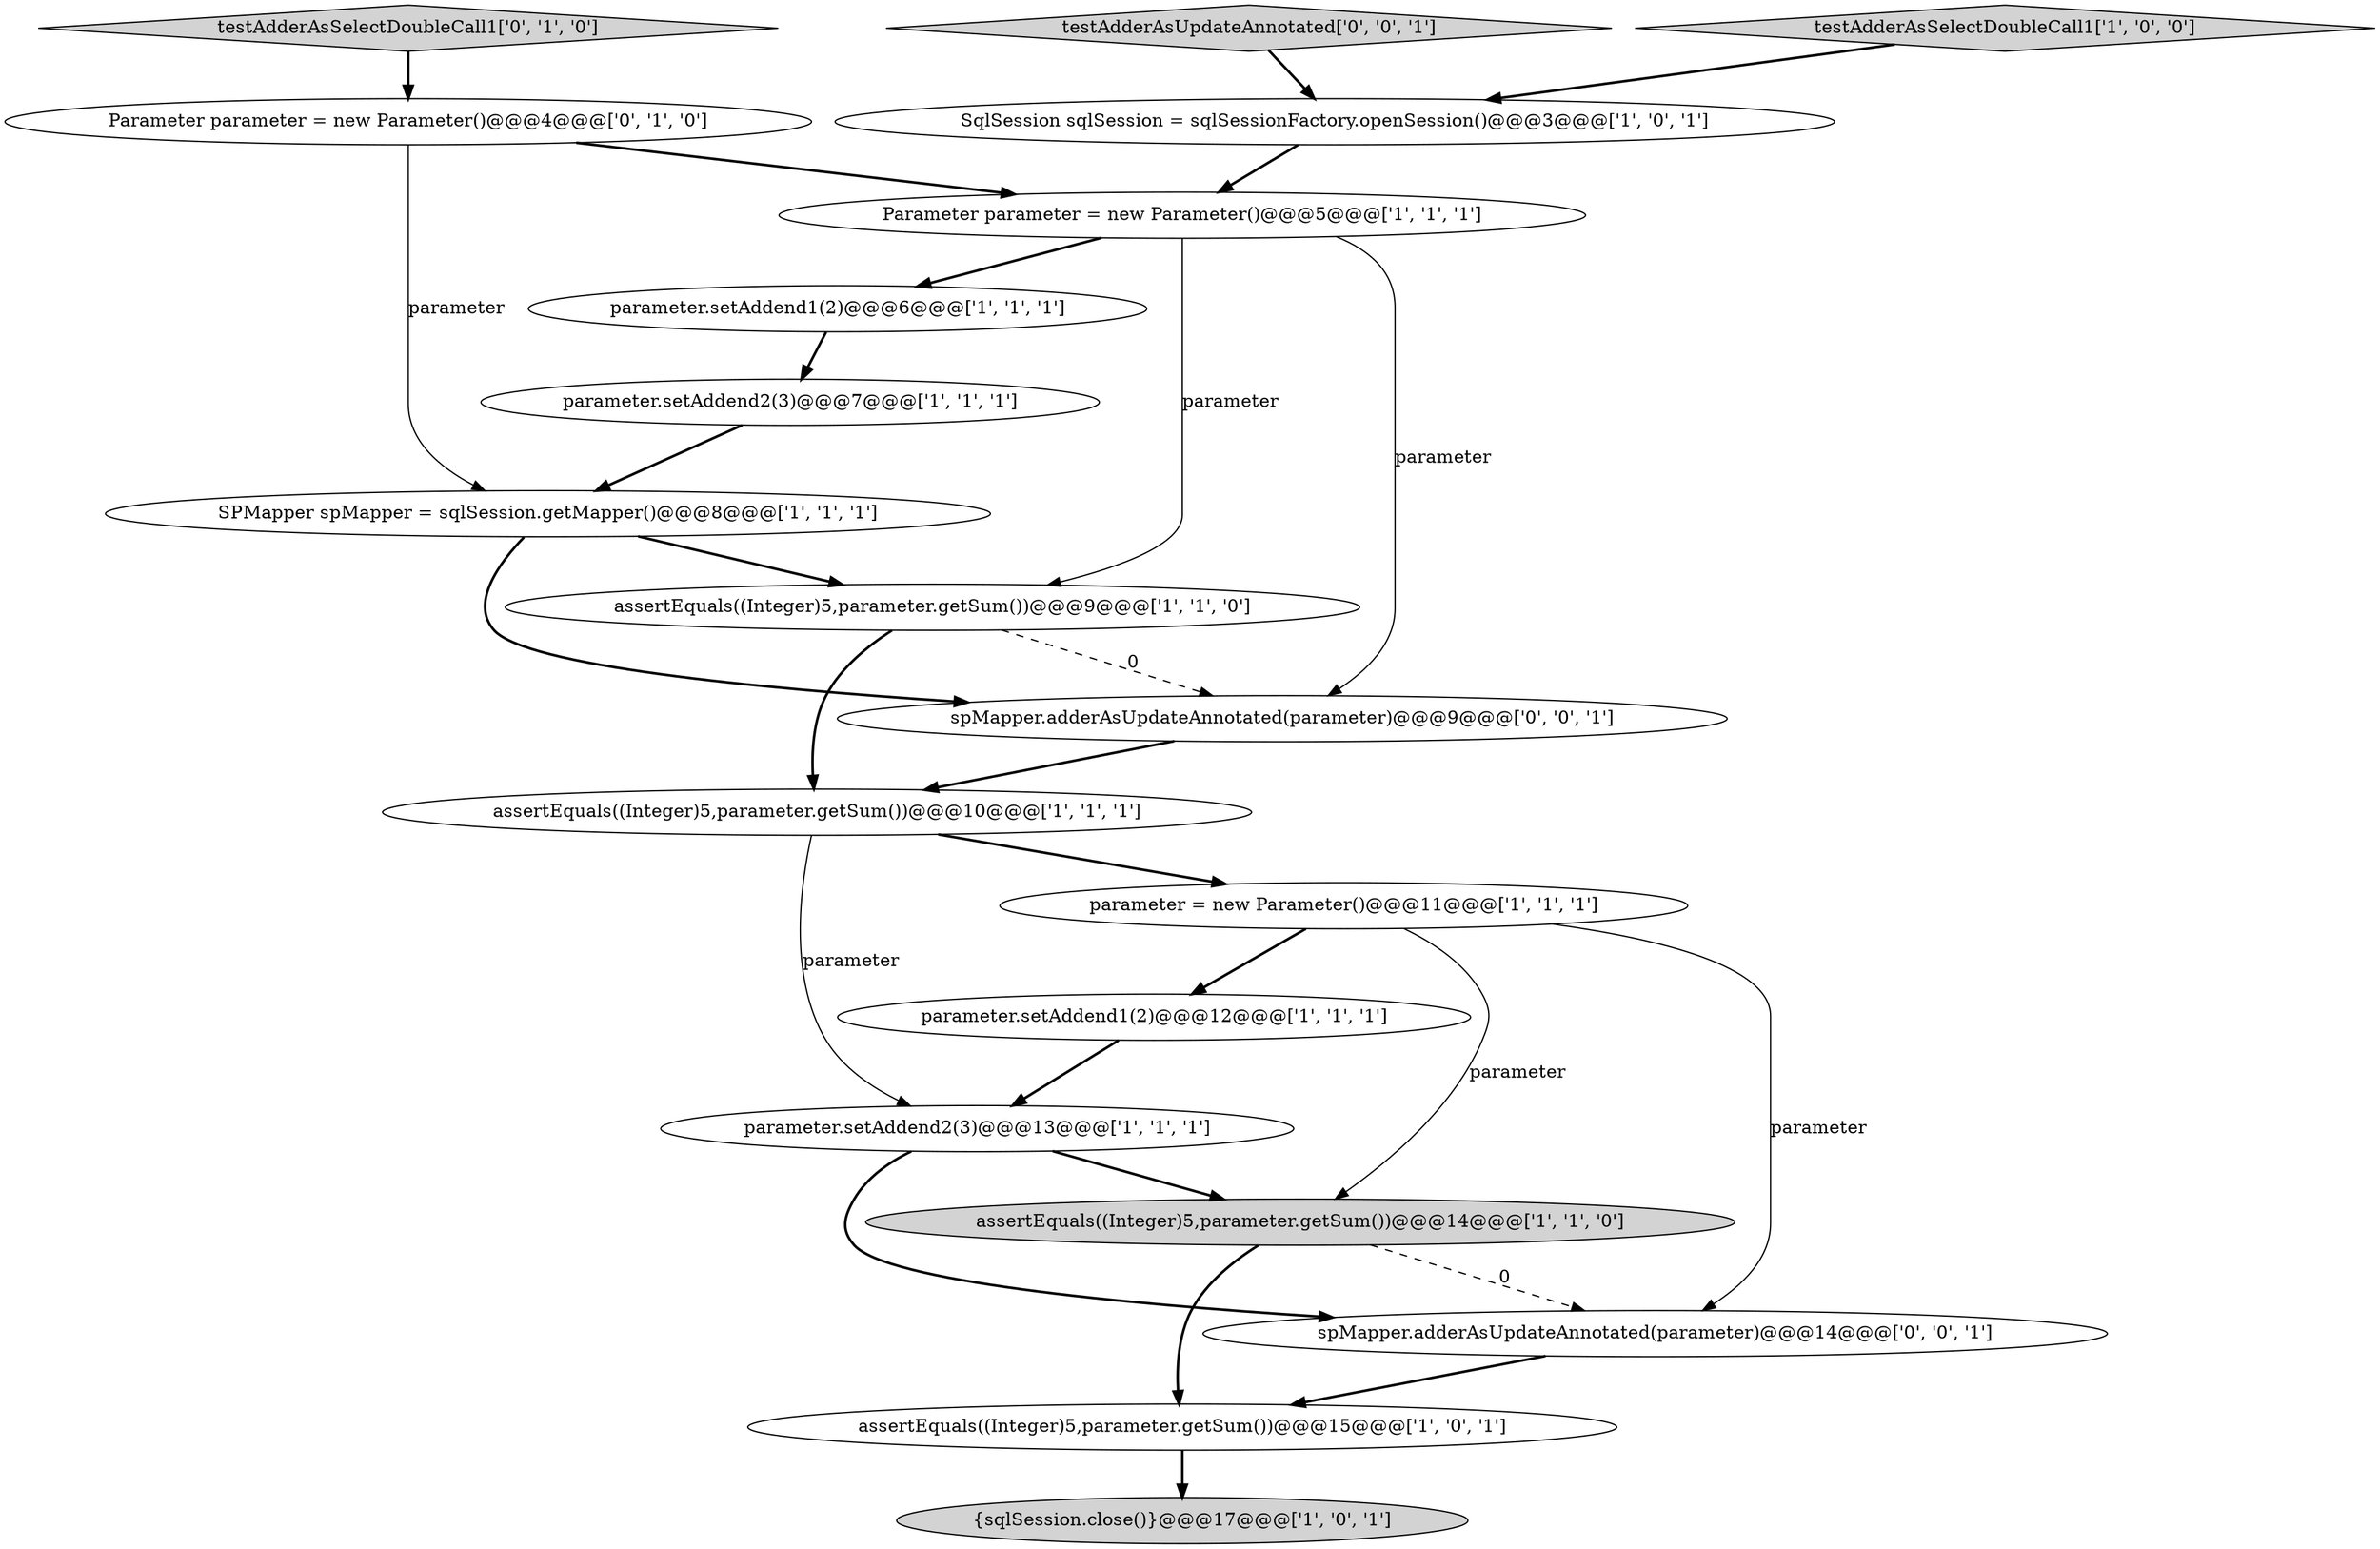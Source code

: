 digraph {
15 [style = filled, label = "testAdderAsSelectDoubleCall1['0', '1', '0']", fillcolor = lightgray, shape = diamond image = "AAA0AAABBB2BBB"];
0 [style = filled, label = "SPMapper spMapper = sqlSession.getMapper()@@@8@@@['1', '1', '1']", fillcolor = white, shape = ellipse image = "AAA0AAABBB1BBB"];
5 [style = filled, label = "assertEquals((Integer)5,parameter.getSum())@@@15@@@['1', '0', '1']", fillcolor = white, shape = ellipse image = "AAA0AAABBB1BBB"];
1 [style = filled, label = "parameter.setAddend2(3)@@@7@@@['1', '1', '1']", fillcolor = white, shape = ellipse image = "AAA0AAABBB1BBB"];
8 [style = filled, label = "assertEquals((Integer)5,parameter.getSum())@@@14@@@['1', '1', '0']", fillcolor = lightgray, shape = ellipse image = "AAA0AAABBB1BBB"];
17 [style = filled, label = "spMapper.adderAsUpdateAnnotated(parameter)@@@14@@@['0', '0', '1']", fillcolor = white, shape = ellipse image = "AAA0AAABBB3BBB"];
3 [style = filled, label = "parameter.setAddend1(2)@@@6@@@['1', '1', '1']", fillcolor = white, shape = ellipse image = "AAA0AAABBB1BBB"];
13 [style = filled, label = "assertEquals((Integer)5,parameter.getSum())@@@9@@@['1', '1', '0']", fillcolor = white, shape = ellipse image = "AAA0AAABBB1BBB"];
2 [style = filled, label = "parameter.setAddend1(2)@@@12@@@['1', '1', '1']", fillcolor = white, shape = ellipse image = "AAA0AAABBB1BBB"];
11 [style = filled, label = "SqlSession sqlSession = sqlSessionFactory.openSession()@@@3@@@['1', '0', '1']", fillcolor = white, shape = ellipse image = "AAA0AAABBB1BBB"];
12 [style = filled, label = "Parameter parameter = new Parameter()@@@5@@@['1', '1', '1']", fillcolor = white, shape = ellipse image = "AAA0AAABBB1BBB"];
14 [style = filled, label = "Parameter parameter = new Parameter()@@@4@@@['0', '1', '0']", fillcolor = white, shape = ellipse image = "AAA0AAABBB2BBB"];
10 [style = filled, label = "testAdderAsSelectDoubleCall1['1', '0', '0']", fillcolor = lightgray, shape = diamond image = "AAA0AAABBB1BBB"];
6 [style = filled, label = "parameter = new Parameter()@@@11@@@['1', '1', '1']", fillcolor = white, shape = ellipse image = "AAA0AAABBB1BBB"];
4 [style = filled, label = "assertEquals((Integer)5,parameter.getSum())@@@10@@@['1', '1', '1']", fillcolor = white, shape = ellipse image = "AAA0AAABBB1BBB"];
16 [style = filled, label = "testAdderAsUpdateAnnotated['0', '0', '1']", fillcolor = lightgray, shape = diamond image = "AAA0AAABBB3BBB"];
18 [style = filled, label = "spMapper.adderAsUpdateAnnotated(parameter)@@@9@@@['0', '0', '1']", fillcolor = white, shape = ellipse image = "AAA0AAABBB3BBB"];
9 [style = filled, label = "{sqlSession.close()}@@@17@@@['1', '0', '1']", fillcolor = lightgray, shape = ellipse image = "AAA0AAABBB1BBB"];
7 [style = filled, label = "parameter.setAddend2(3)@@@13@@@['1', '1', '1']", fillcolor = white, shape = ellipse image = "AAA0AAABBB1BBB"];
17->5 [style = bold, label=""];
7->17 [style = bold, label=""];
16->11 [style = bold, label=""];
0->13 [style = bold, label=""];
3->1 [style = bold, label=""];
5->9 [style = bold, label=""];
15->14 [style = bold, label=""];
4->6 [style = bold, label=""];
6->8 [style = solid, label="parameter"];
14->0 [style = solid, label="parameter"];
11->12 [style = bold, label=""];
1->0 [style = bold, label=""];
7->8 [style = bold, label=""];
6->2 [style = bold, label=""];
6->17 [style = solid, label="parameter"];
12->13 [style = solid, label="parameter"];
18->4 [style = bold, label=""];
8->5 [style = bold, label=""];
14->12 [style = bold, label=""];
8->17 [style = dashed, label="0"];
0->18 [style = bold, label=""];
12->3 [style = bold, label=""];
2->7 [style = bold, label=""];
12->18 [style = solid, label="parameter"];
13->18 [style = dashed, label="0"];
4->7 [style = solid, label="parameter"];
13->4 [style = bold, label=""];
10->11 [style = bold, label=""];
}
